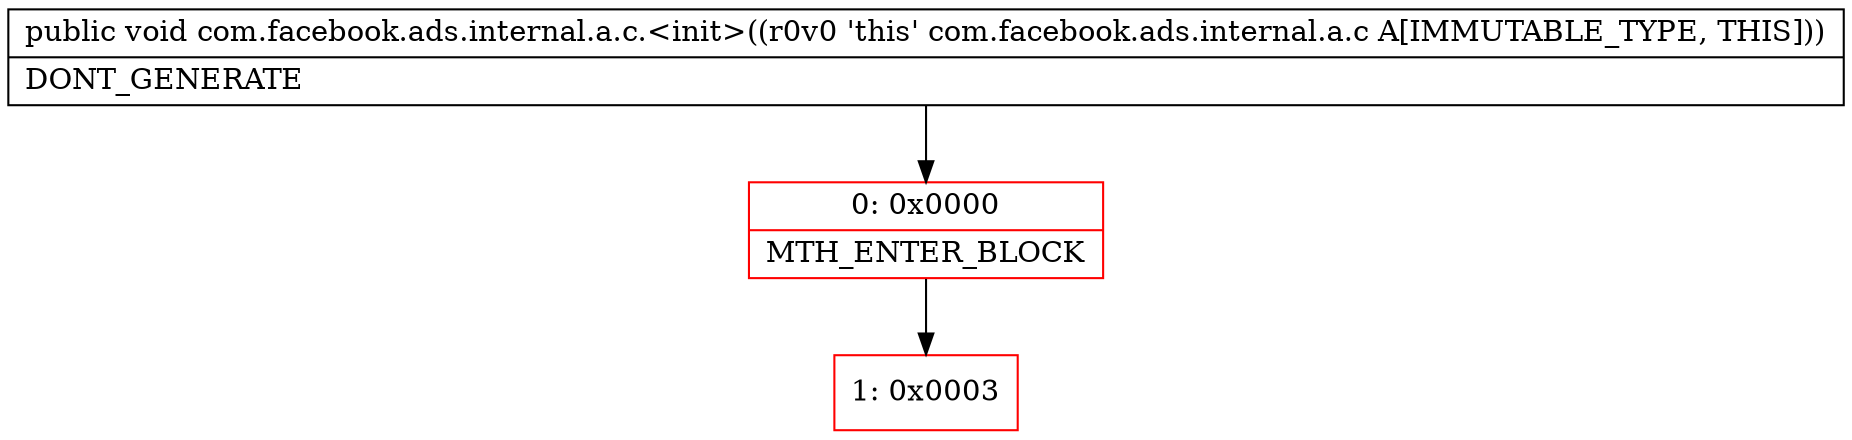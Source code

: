 digraph "CFG forcom.facebook.ads.internal.a.c.\<init\>()V" {
subgraph cluster_Region_1493241491 {
label = "R(0)";
node [shape=record,color=blue];
}
Node_0 [shape=record,color=red,label="{0\:\ 0x0000|MTH_ENTER_BLOCK\l}"];
Node_1 [shape=record,color=red,label="{1\:\ 0x0003}"];
MethodNode[shape=record,label="{public void com.facebook.ads.internal.a.c.\<init\>((r0v0 'this' com.facebook.ads.internal.a.c A[IMMUTABLE_TYPE, THIS]))  | DONT_GENERATE\l}"];
MethodNode -> Node_0;
Node_0 -> Node_1;
}

